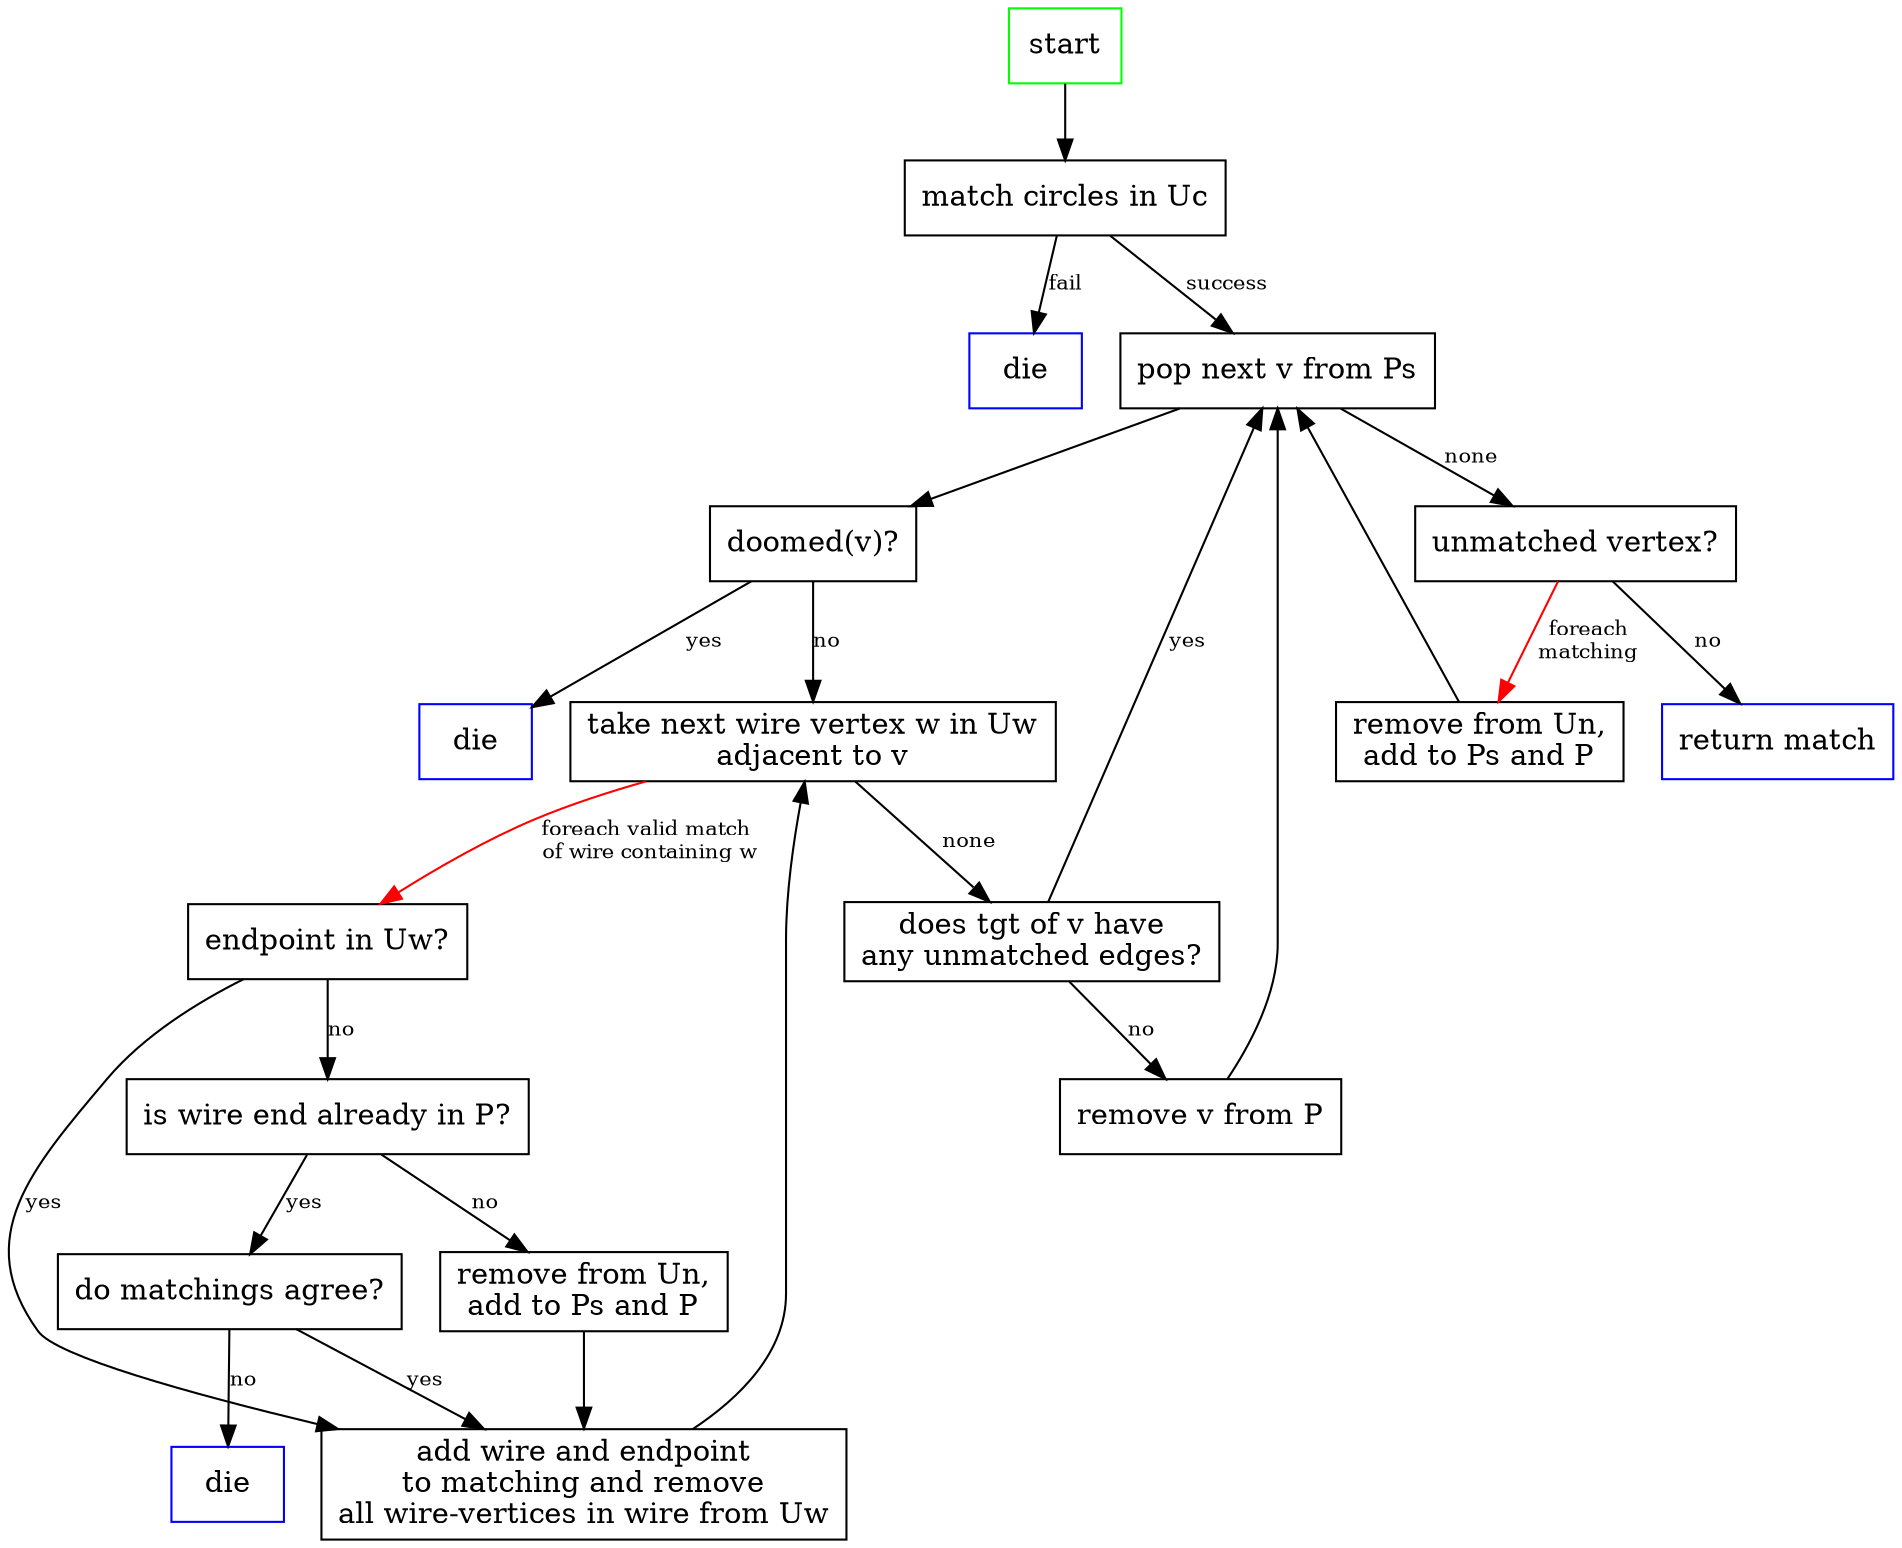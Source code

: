 digraph {
    node [shape=box]
    edge [fontsize=10]
    start [color=green]
    circles [label="match circles in Uc"]
    die0 [label=die,color=blue]
    scheduledpm [label="pop next v from Ps"]
    doomed [label="doomed(v)?"]
    die1 [label=die,color=blue]
    nextnhd [label="take next wire vertex w in Uw\nadjacent to v"]
    addwiretomatch [label="add wire and endpoint\nto matching and remove\nall wire-vertices in wire from Uw"]
    wireend [label="endpoint in Uw?"]
    wireendpm [label="is wire end already in P?"]
    matchagree [label="do matchings agree?"]
    die2 [label=die,color=blue]
    markpm [label="remove from Un,\nadd to Ps and P"]
    unmatchedtargnhd [label="does tgt of v have\nany unmatched edges?"]
    complete [label="remove v from P"]
    unmatched [label="unmatched vertex?"]
    markpm2 [label="remove from Un,\nadd to Ps and P"]
    done [color=blue,label="return match"]
    
    start -> circles
    circles -> die0 [label=fail]
    circles -> scheduledpm [label=success]
    scheduledpm -> doomed
    doomed -> die1 [label=yes]
    doomed -> nextnhd [label=no]
    nextnhd -> wireend [label="foreach valid match\n of wire containing w",color=red]
    wireend -> wireendpm [label=no]
    wireend -> addwiretomatch [label=yes]
    wireendpm -> matchagree [label=yes]
    matchagree -> die2 [label=no]
    matchagree -> addwiretomatch [label=yes]
    wireendpm -> markpm [label=no]
    markpm -> addwiretomatch
    addwiretomatch -> nextnhd
    nextnhd -> unmatchedtargnhd [label=none]
    unmatchedtargnhd -> complete [label=no]
    unmatchedtargnhd -> scheduledpm [label=yes]
    complete -> scheduledpm
    scheduledpm -> unmatched [label=none]
    unmatched -> done [label=no]
    unmatched -> markpm2 [label="foreach\nmatching",color=red]
    markpm2 -> scheduledpm
}